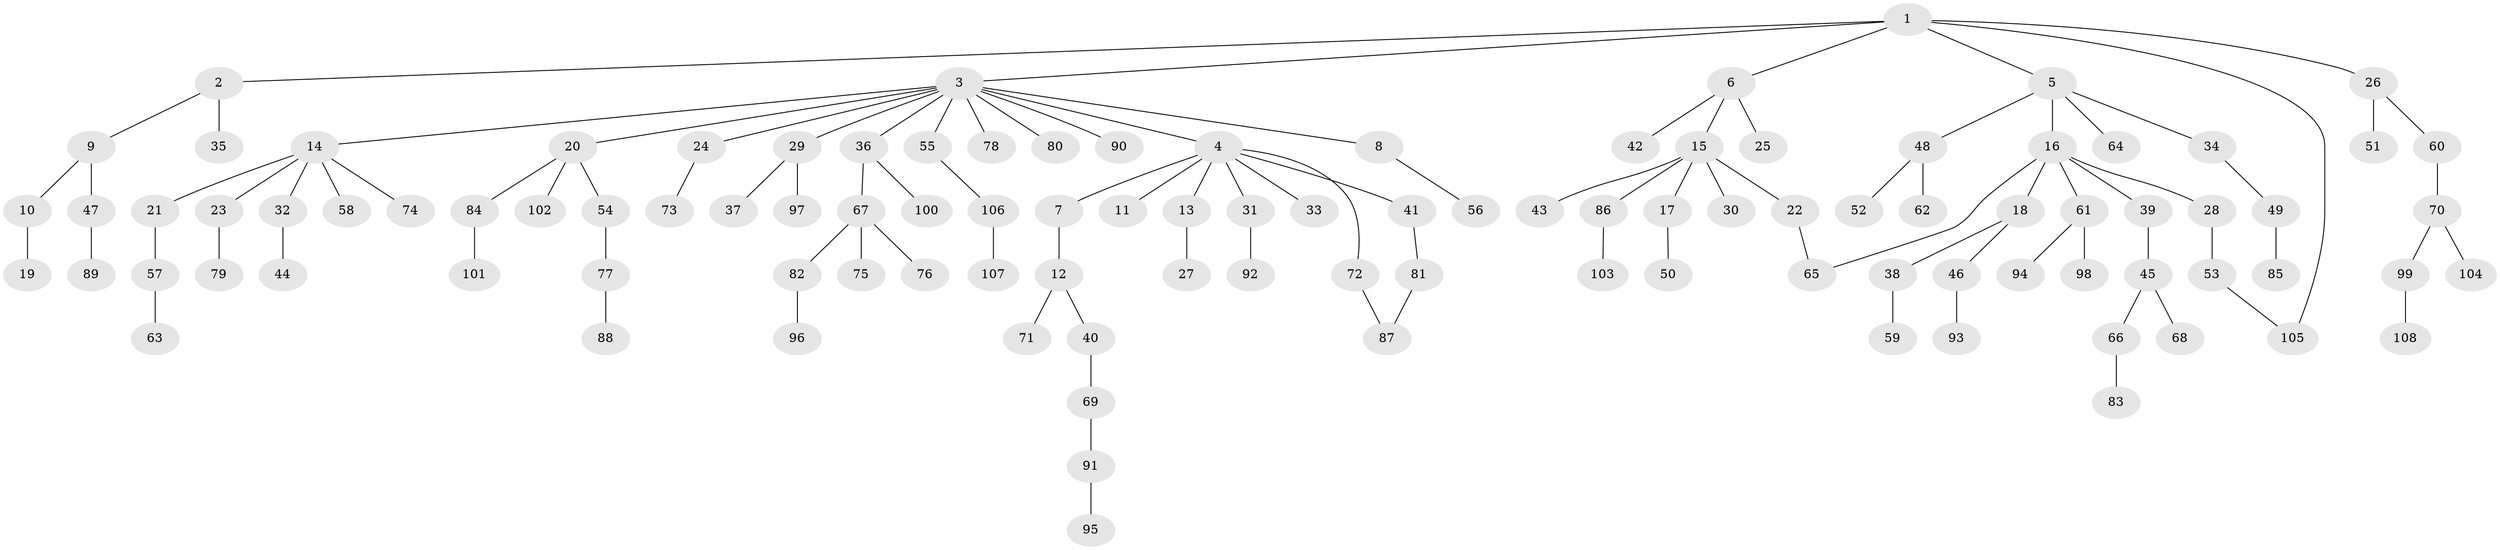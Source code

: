 // coarse degree distribution, {9: 0.03125, 6: 0.09375, 2: 0.21875, 1: 0.59375, 3: 0.0625}
// Generated by graph-tools (version 1.1) at 2025/17/03/04/25 18:17:02]
// undirected, 108 vertices, 110 edges
graph export_dot {
graph [start="1"]
  node [color=gray90,style=filled];
  1;
  2;
  3;
  4;
  5;
  6;
  7;
  8;
  9;
  10;
  11;
  12;
  13;
  14;
  15;
  16;
  17;
  18;
  19;
  20;
  21;
  22;
  23;
  24;
  25;
  26;
  27;
  28;
  29;
  30;
  31;
  32;
  33;
  34;
  35;
  36;
  37;
  38;
  39;
  40;
  41;
  42;
  43;
  44;
  45;
  46;
  47;
  48;
  49;
  50;
  51;
  52;
  53;
  54;
  55;
  56;
  57;
  58;
  59;
  60;
  61;
  62;
  63;
  64;
  65;
  66;
  67;
  68;
  69;
  70;
  71;
  72;
  73;
  74;
  75;
  76;
  77;
  78;
  79;
  80;
  81;
  82;
  83;
  84;
  85;
  86;
  87;
  88;
  89;
  90;
  91;
  92;
  93;
  94;
  95;
  96;
  97;
  98;
  99;
  100;
  101;
  102;
  103;
  104;
  105;
  106;
  107;
  108;
  1 -- 2;
  1 -- 3;
  1 -- 5;
  1 -- 6;
  1 -- 26;
  1 -- 105;
  2 -- 9;
  2 -- 35;
  3 -- 4;
  3 -- 8;
  3 -- 14;
  3 -- 20;
  3 -- 24;
  3 -- 29;
  3 -- 36;
  3 -- 55;
  3 -- 78;
  3 -- 80;
  3 -- 90;
  4 -- 7;
  4 -- 11;
  4 -- 13;
  4 -- 31;
  4 -- 33;
  4 -- 41;
  4 -- 72;
  5 -- 16;
  5 -- 34;
  5 -- 48;
  5 -- 64;
  6 -- 15;
  6 -- 25;
  6 -- 42;
  7 -- 12;
  8 -- 56;
  9 -- 10;
  9 -- 47;
  10 -- 19;
  12 -- 40;
  12 -- 71;
  13 -- 27;
  14 -- 21;
  14 -- 23;
  14 -- 32;
  14 -- 58;
  14 -- 74;
  15 -- 17;
  15 -- 22;
  15 -- 30;
  15 -- 43;
  15 -- 86;
  16 -- 18;
  16 -- 28;
  16 -- 39;
  16 -- 61;
  16 -- 65;
  17 -- 50;
  18 -- 38;
  18 -- 46;
  20 -- 54;
  20 -- 84;
  20 -- 102;
  21 -- 57;
  22 -- 65;
  23 -- 79;
  24 -- 73;
  26 -- 51;
  26 -- 60;
  28 -- 53;
  29 -- 37;
  29 -- 97;
  31 -- 92;
  32 -- 44;
  34 -- 49;
  36 -- 67;
  36 -- 100;
  38 -- 59;
  39 -- 45;
  40 -- 69;
  41 -- 81;
  45 -- 66;
  45 -- 68;
  46 -- 93;
  47 -- 89;
  48 -- 52;
  48 -- 62;
  49 -- 85;
  53 -- 105;
  54 -- 77;
  55 -- 106;
  57 -- 63;
  60 -- 70;
  61 -- 94;
  61 -- 98;
  66 -- 83;
  67 -- 75;
  67 -- 76;
  67 -- 82;
  69 -- 91;
  70 -- 99;
  70 -- 104;
  72 -- 87;
  77 -- 88;
  81 -- 87;
  82 -- 96;
  84 -- 101;
  86 -- 103;
  91 -- 95;
  99 -- 108;
  106 -- 107;
}
